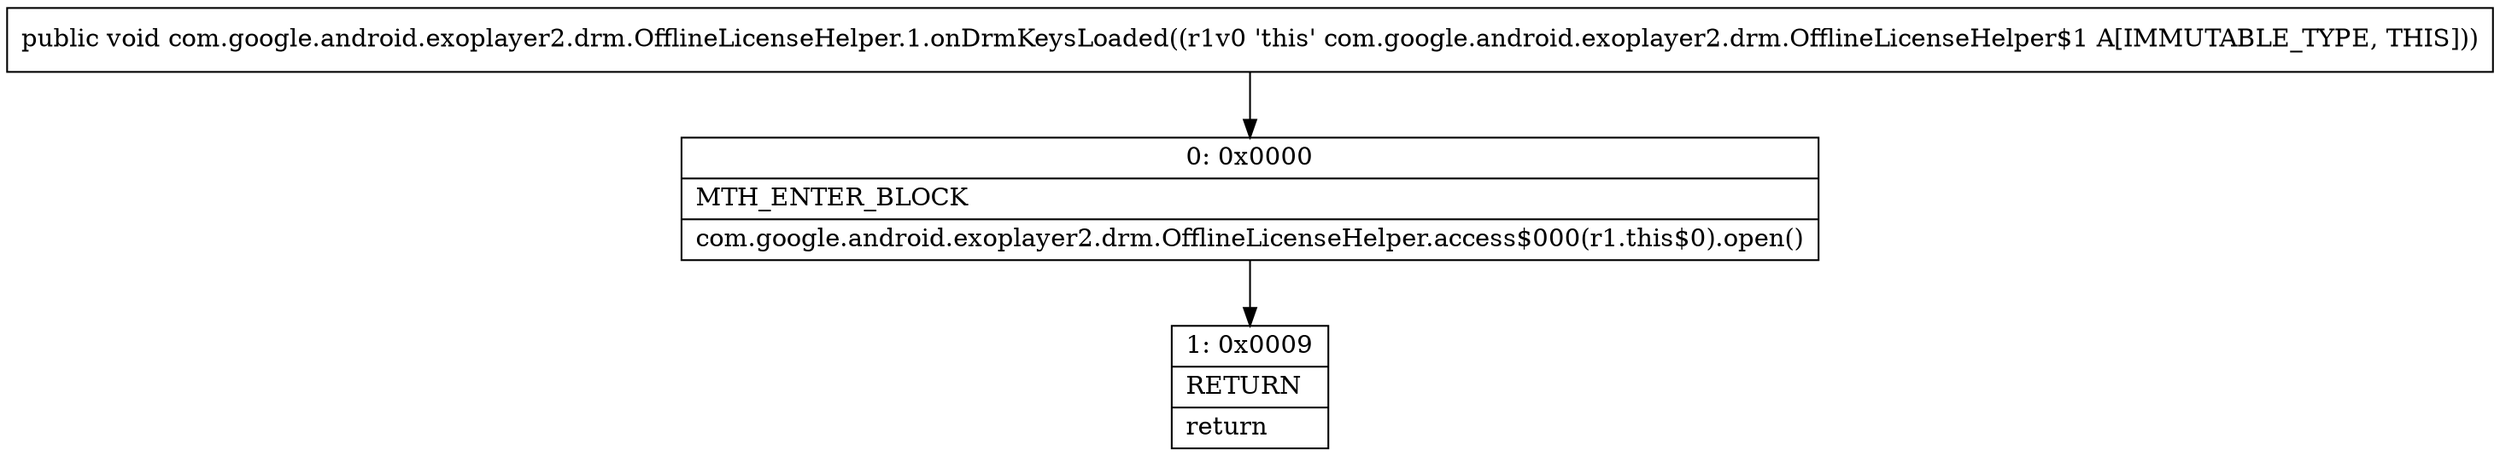 digraph "CFG forcom.google.android.exoplayer2.drm.OfflineLicenseHelper.1.onDrmKeysLoaded()V" {
Node_0 [shape=record,label="{0\:\ 0x0000|MTH_ENTER_BLOCK\l|com.google.android.exoplayer2.drm.OfflineLicenseHelper.access$000(r1.this$0).open()\l}"];
Node_1 [shape=record,label="{1\:\ 0x0009|RETURN\l|return\l}"];
MethodNode[shape=record,label="{public void com.google.android.exoplayer2.drm.OfflineLicenseHelper.1.onDrmKeysLoaded((r1v0 'this' com.google.android.exoplayer2.drm.OfflineLicenseHelper$1 A[IMMUTABLE_TYPE, THIS])) }"];
MethodNode -> Node_0;
Node_0 -> Node_1;
}

